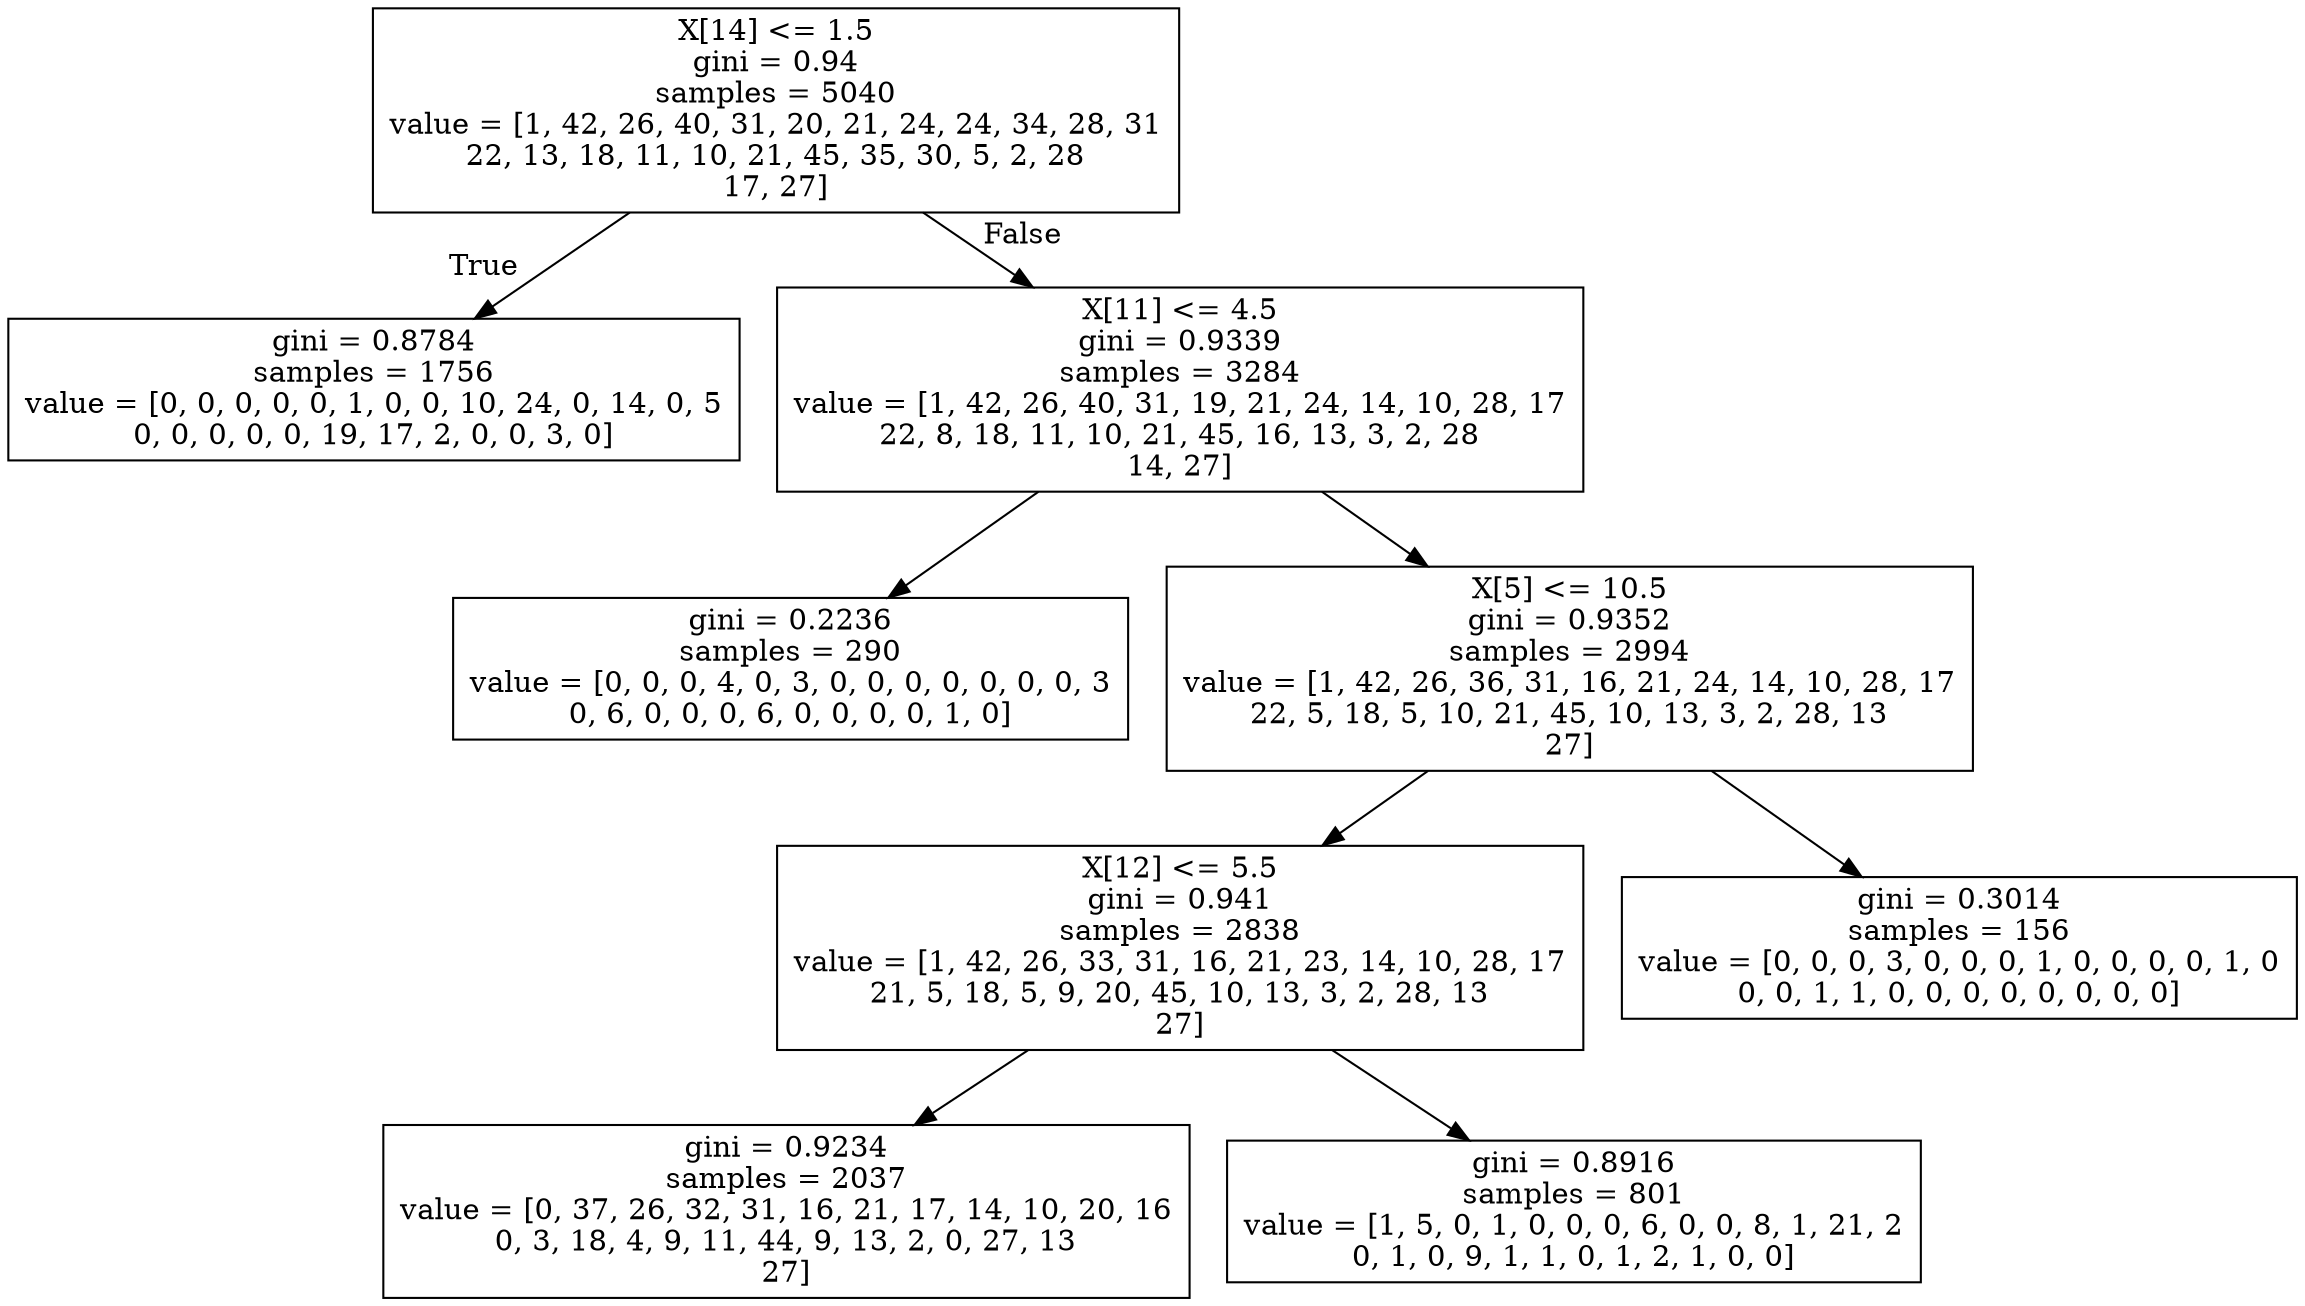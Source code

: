 digraph Tree {
node [shape=box] ;
0 [label="X[14] <= 1.5\ngini = 0.94\nsamples = 5040\nvalue = [1, 42, 26, 40, 31, 20, 21, 24, 24, 34, 28, 31\n22, 13, 18, 11, 10, 21, 45, 35, 30, 5, 2, 28\n17, 27]"] ;
1 [label="gini = 0.8784\nsamples = 1756\nvalue = [0, 0, 0, 0, 0, 1, 0, 0, 10, 24, 0, 14, 0, 5\n0, 0, 0, 0, 0, 19, 17, 2, 0, 0, 3, 0]"] ;
0 -> 1 [labeldistance=2.5, labelangle=45, headlabel="True"] ;
6 [label="X[11] <= 4.5\ngini = 0.9339\nsamples = 3284\nvalue = [1, 42, 26, 40, 31, 19, 21, 24, 14, 10, 28, 17\n22, 8, 18, 11, 10, 21, 45, 16, 13, 3, 2, 28\n14, 27]"] ;
0 -> 6 [labeldistance=2.5, labelangle=-45, headlabel="False"] ;
7 [label="gini = 0.2236\nsamples = 290\nvalue = [0, 0, 0, 4, 0, 3, 0, 0, 0, 0, 0, 0, 0, 3\n0, 6, 0, 0, 0, 6, 0, 0, 0, 0, 1, 0]"] ;
6 -> 7 ;
3 [label="X[5] <= 10.5\ngini = 0.9352\nsamples = 2994\nvalue = [1, 42, 26, 36, 31, 16, 21, 24, 14, 10, 28, 17\n22, 5, 18, 5, 10, 21, 45, 10, 13, 3, 2, 28, 13\n27]"] ;
6 -> 3 ;
4 [label="X[12] <= 5.5\ngini = 0.941\nsamples = 2838\nvalue = [1, 42, 26, 33, 31, 16, 21, 23, 14, 10, 28, 17\n21, 5, 18, 5, 9, 20, 45, 10, 13, 3, 2, 28, 13\n27]"] ;
3 -> 4 ;
5 [label="gini = 0.9234\nsamples = 2037\nvalue = [0, 37, 26, 32, 31, 16, 21, 17, 14, 10, 20, 16\n0, 3, 18, 4, 9, 11, 44, 9, 13, 2, 0, 27, 13\n27]"] ;
4 -> 5 ;
2 [label="gini = 0.8916\nsamples = 801\nvalue = [1, 5, 0, 1, 0, 0, 0, 6, 0, 0, 8, 1, 21, 2\n0, 1, 0, 9, 1, 1, 0, 1, 2, 1, 0, 0]"] ;
4 -> 2 ;
8 [label="gini = 0.3014\nsamples = 156\nvalue = [0, 0, 0, 3, 0, 0, 0, 1, 0, 0, 0, 0, 1, 0\n0, 0, 1, 1, 0, 0, 0, 0, 0, 0, 0, 0]"] ;
3 -> 8 ;
}